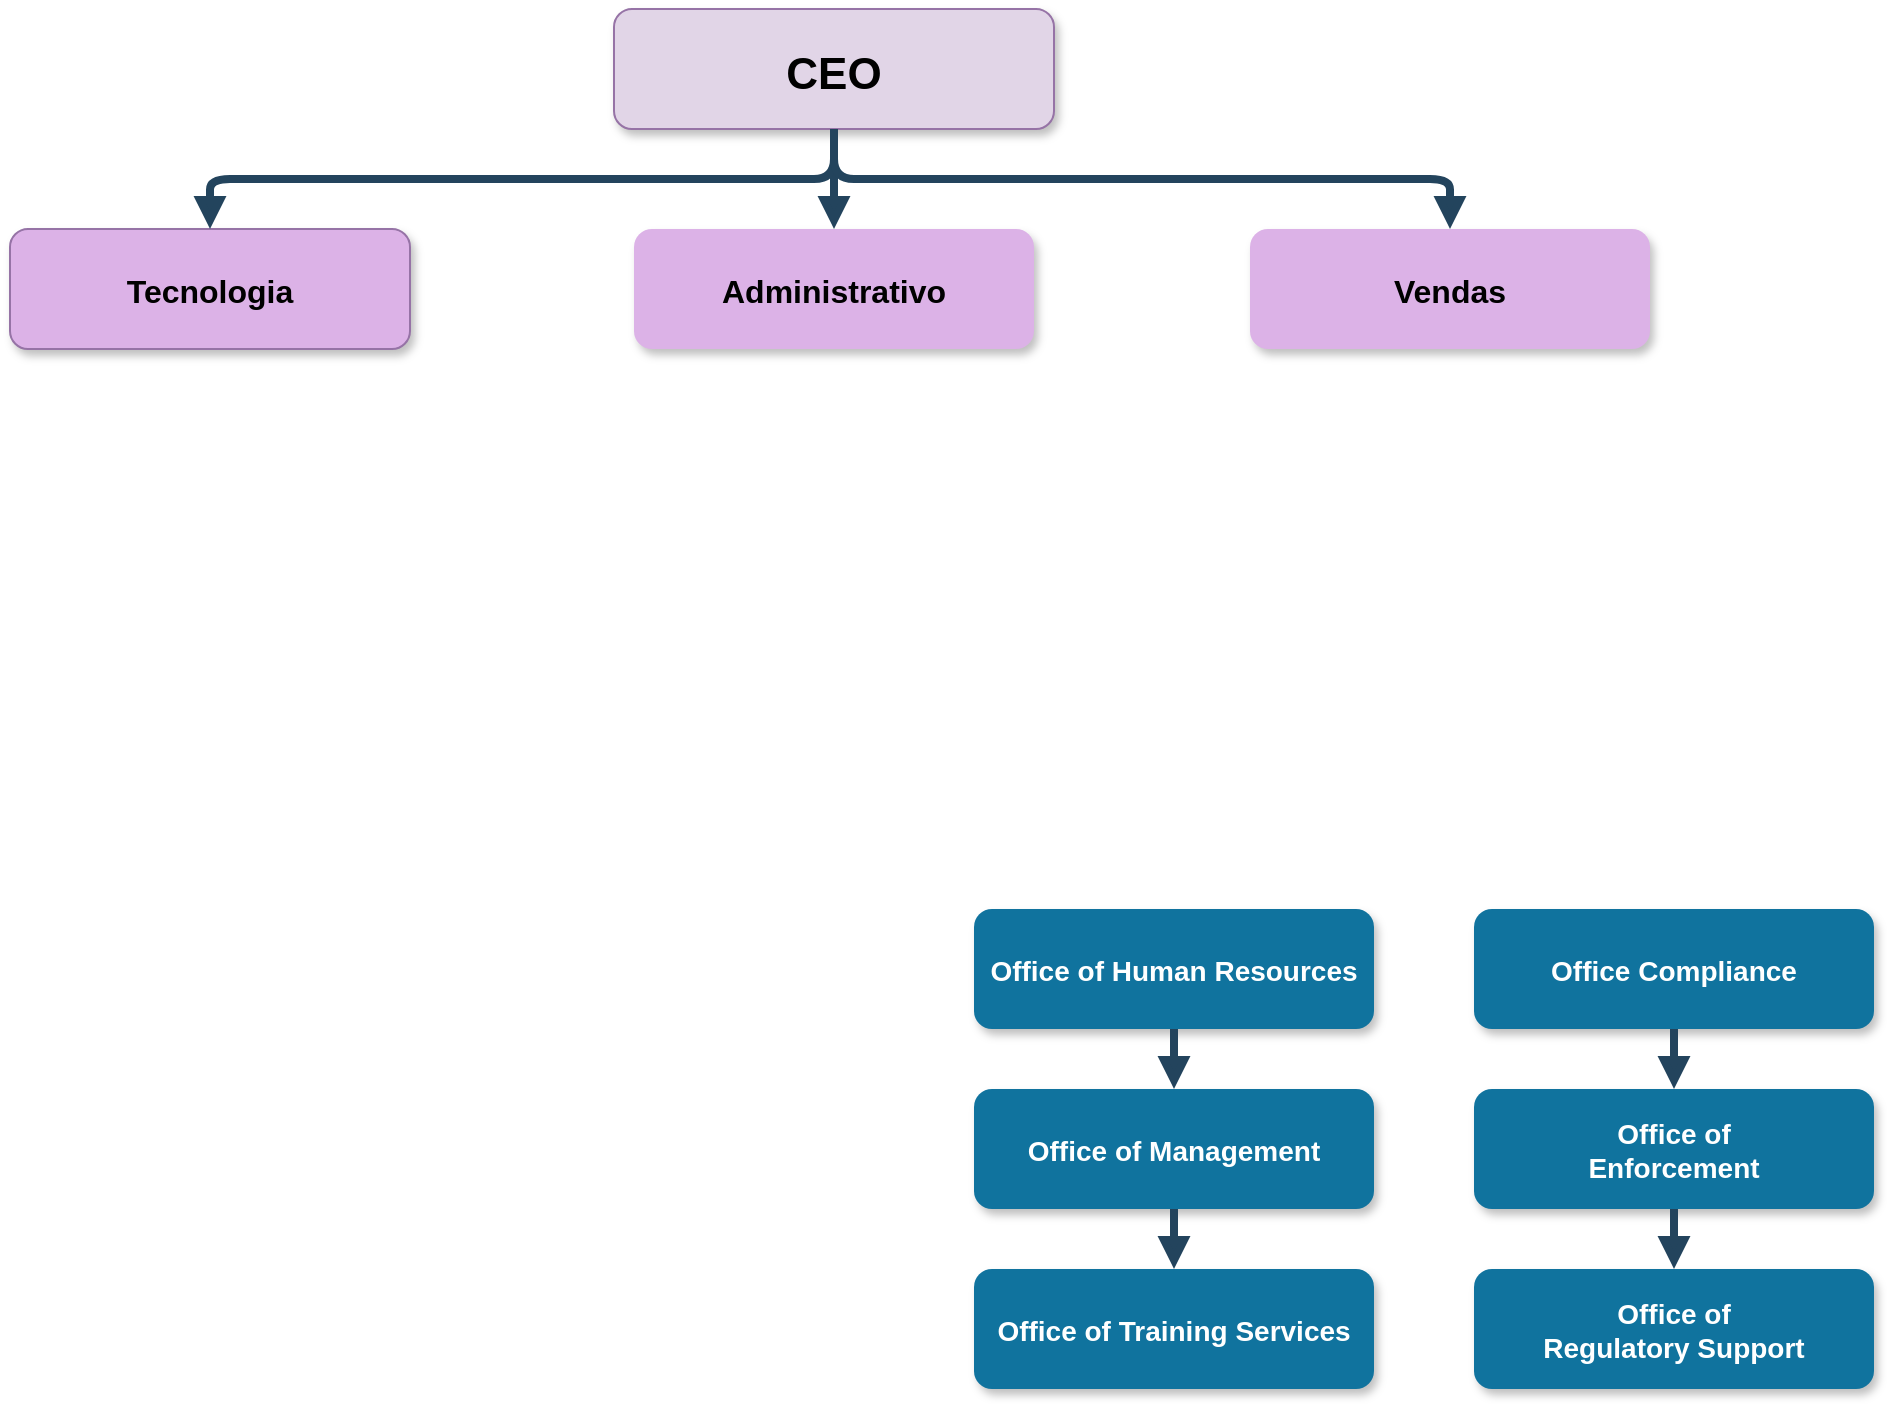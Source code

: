 <mxfile version="20.5.3" type="github">
  <diagram name="Page-1" id="97916047-d0de-89f5-080d-49f4d83e522f">
    <mxGraphModel dx="1013" dy="594" grid="1" gridSize="10" guides="1" tooltips="1" connect="1" arrows="1" fold="1" page="1" pageScale="1.5" pageWidth="1169" pageHeight="827" background="none" math="0" shadow="0">
      <root>
        <mxCell id="0" />
        <mxCell id="1" parent="0" />
        <mxCell id="3" value="CEO" style="rounded=1;fillColor=#e1d5e7;strokeColor=#9673a6;shadow=1;fontStyle=1;fontSize=22;verticalAlign=middle;" parent="1" vertex="1">
          <mxGeometry x="662" y="345.5" width="220" height="60" as="geometry" />
        </mxCell>
        <mxCell id="4" value="Tecnologia" style="rounded=1;fillColor=#DCB2E7;strokeColor=#9673a6;shadow=1;fontStyle=1;fontSize=16;" parent="1" vertex="1">
          <mxGeometry x="360" y="455.5" width="200" height="60" as="geometry" />
        </mxCell>
        <mxCell id="5" value="Administrativo" style="rounded=1;fillColor=#DCB2E7;strokeColor=none;shadow=1;gradientColor=none;fontStyle=1;fontColor=#000000;fontSize=16;" parent="1" vertex="1">
          <mxGeometry x="672" y="455.5" width="200" height="60" as="geometry" />
        </mxCell>
        <mxCell id="6" value="Vendas" style="rounded=1;fillColor=#DCB2E7;strokeColor=none;shadow=1;gradientColor=none;fontStyle=1;fontColor=#000000;fontSize=16;" parent="1" vertex="1">
          <mxGeometry x="980" y="455.5" width="200" height="60" as="geometry" />
        </mxCell>
        <mxCell id="20" value="Office of Human Resources" style="rounded=1;fillColor=#10739E;strokeColor=none;shadow=1;gradientColor=none;fontStyle=1;fontColor=#FFFFFF;fontSize=14;" parent="1" vertex="1">
          <mxGeometry x="842" y="795.5" width="200" height="60" as="geometry" />
        </mxCell>
        <mxCell id="21" value="Office of Management " style="rounded=1;fillColor=#10739E;strokeColor=none;shadow=1;gradientColor=none;fontStyle=1;fontColor=#FFFFFF;fontSize=14;" parent="1" vertex="1">
          <mxGeometry x="842" y="885.5" width="200" height="60" as="geometry" />
        </mxCell>
        <mxCell id="22" value="Office of Training Services" style="rounded=1;fillColor=#10739E;strokeColor=none;shadow=1;gradientColor=none;fontStyle=1;fontColor=#FFFFFF;fontSize=14;" parent="1" vertex="1">
          <mxGeometry x="842" y="975.5" width="200" height="60" as="geometry" />
        </mxCell>
        <mxCell id="25" value="Office Compliance" style="rounded=1;fillColor=#10739E;strokeColor=none;shadow=1;gradientColor=none;fontStyle=1;fontColor=#FFFFFF;fontSize=14;" parent="1" vertex="1">
          <mxGeometry x="1092" y="795.5" width="200" height="60" as="geometry" />
        </mxCell>
        <mxCell id="26" value="Office of &#xa;Enforcement" style="rounded=1;fillColor=#10739E;strokeColor=none;shadow=1;gradientColor=none;fontStyle=1;fontColor=#FFFFFF;fontSize=14;" parent="1" vertex="1">
          <mxGeometry x="1092" y="885.5" width="200" height="60" as="geometry" />
        </mxCell>
        <mxCell id="27" value="Office of&#xa; Regulatory Support" style="rounded=1;fillColor=#10739E;strokeColor=none;shadow=1;gradientColor=none;fontStyle=1;fontColor=#FFFFFF;fontSize=14;" parent="1" vertex="1">
          <mxGeometry x="1092" y="975.5" width="200" height="60" as="geometry" />
        </mxCell>
        <mxCell id="30" value="" style="edgeStyle=elbowEdgeStyle;elbow=vertical;strokeWidth=4;endArrow=block;endFill=1;fontStyle=1;strokeColor=#23445D;" parent="1" source="3" target="5" edge="1">
          <mxGeometry x="22" y="165.5" width="100" height="100" as="geometry">
            <mxPoint x="22" y="265.5" as="sourcePoint" />
            <mxPoint x="122" y="165.5" as="targetPoint" />
          </mxGeometry>
        </mxCell>
        <mxCell id="31" value="" style="edgeStyle=elbowEdgeStyle;elbow=vertical;strokeWidth=4;endArrow=block;endFill=1;fontStyle=1;strokeColor=#23445D;" parent="1" source="3" target="4" edge="1">
          <mxGeometry x="22" y="165.5" width="100" height="100" as="geometry">
            <mxPoint x="22" y="265.5" as="sourcePoint" />
            <mxPoint x="122" y="165.5" as="targetPoint" />
          </mxGeometry>
        </mxCell>
        <mxCell id="32" value="" style="edgeStyle=elbowEdgeStyle;elbow=vertical;strokeWidth=4;endArrow=block;endFill=1;fontStyle=1;strokeColor=#23445D;" parent="1" source="3" target="6" edge="1">
          <mxGeometry x="22" y="165.5" width="100" height="100" as="geometry">
            <mxPoint x="22" y="265.5" as="sourcePoint" />
            <mxPoint x="122" y="165.5" as="targetPoint" />
          </mxGeometry>
        </mxCell>
        <mxCell id="48" value="" style="edgeStyle=elbowEdgeStyle;elbow=vertical;strokeWidth=4;endArrow=block;endFill=1;fontStyle=1;strokeColor=#23445D;" parent="1" source="20" target="21" edge="1">
          <mxGeometry x="72" y="185.5" width="100" height="100" as="geometry">
            <mxPoint x="72" y="285.5" as="sourcePoint" />
            <mxPoint x="172" y="185.5" as="targetPoint" />
          </mxGeometry>
        </mxCell>
        <mxCell id="49" value="" style="edgeStyle=elbowEdgeStyle;elbow=vertical;strokeWidth=4;endArrow=block;endFill=1;fontStyle=1;strokeColor=#23445D;" parent="1" source="21" target="22" edge="1">
          <mxGeometry x="72" y="195.5" width="100" height="100" as="geometry">
            <mxPoint x="72" y="295.5" as="sourcePoint" />
            <mxPoint x="172" y="195.5" as="targetPoint" />
          </mxGeometry>
        </mxCell>
        <mxCell id="52" value="" style="edgeStyle=elbowEdgeStyle;elbow=vertical;strokeWidth=4;endArrow=block;endFill=1;fontStyle=1;strokeColor=#23445D;" parent="1" source="25" target="26" edge="1">
          <mxGeometry x="72" y="185.5" width="100" height="100" as="geometry">
            <mxPoint x="72" y="285.5" as="sourcePoint" />
            <mxPoint x="172" y="185.5" as="targetPoint" />
          </mxGeometry>
        </mxCell>
        <mxCell id="53" value="" style="edgeStyle=elbowEdgeStyle;elbow=vertical;strokeWidth=4;endArrow=block;endFill=1;fontStyle=1;strokeColor=#23445D;" parent="1" source="26" target="27" edge="1">
          <mxGeometry x="72" y="195.5" width="100" height="100" as="geometry">
            <mxPoint x="72" y="295.5" as="sourcePoint" />
            <mxPoint x="172" y="195.5" as="targetPoint" />
          </mxGeometry>
        </mxCell>
      </root>
    </mxGraphModel>
  </diagram>
</mxfile>
